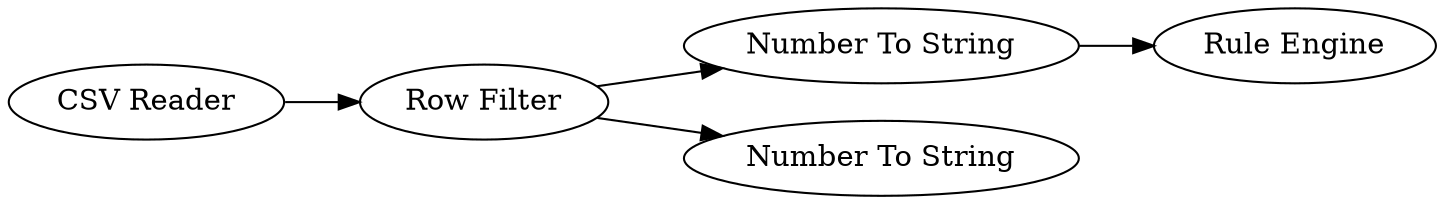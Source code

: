 digraph {
	2 -> 3
	6 -> 2
	2 -> 4
	3 -> 5
	5 [label="Rule Engine"]
	4 [label="Number To String"]
	6 [label="CSV Reader"]
	3 [label="Number To String"]
	2 [label="Row Filter"]
	rankdir=LR
}
